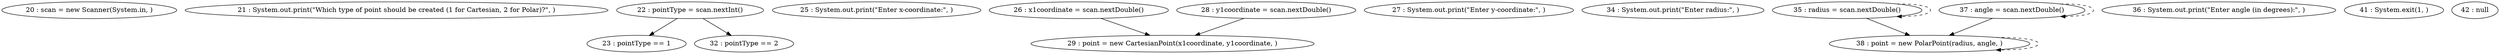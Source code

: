 digraph G {
"20 : scan = new Scanner(System.in, )"
"21 : System.out.print(\"Which type of point should be created (1 for Cartesian, 2 for Polar)?\", )"
"22 : pointType = scan.nextInt()"
"22 : pointType = scan.nextInt()" -> "23 : pointType == 1"
"22 : pointType = scan.nextInt()" -> "32 : pointType == 2"
"23 : pointType == 1"
"25 : System.out.print(\"Enter x-coordinate:\", )"
"26 : x1coordinate = scan.nextDouble()"
"26 : x1coordinate = scan.nextDouble()" -> "29 : point = new CartesianPoint(x1coordinate, y1coordinate, )"
"27 : System.out.print(\"Enter y-coordinate:\", )"
"28 : y1coordinate = scan.nextDouble()"
"28 : y1coordinate = scan.nextDouble()" -> "29 : point = new CartesianPoint(x1coordinate, y1coordinate, )"
"29 : point = new CartesianPoint(x1coordinate, y1coordinate, )"
"32 : pointType == 2"
"34 : System.out.print(\"Enter radius:\", )"
"35 : radius = scan.nextDouble()"
"35 : radius = scan.nextDouble()" -> "38 : point = new PolarPoint(radius, angle, )"
"35 : radius = scan.nextDouble()" -> "35 : radius = scan.nextDouble()" [style=dashed]
"36 : System.out.print(\"Enter angle (in degrees):\", )"
"37 : angle = scan.nextDouble()"
"37 : angle = scan.nextDouble()" -> "38 : point = new PolarPoint(radius, angle, )"
"37 : angle = scan.nextDouble()" -> "37 : angle = scan.nextDouble()" [style=dashed]
"38 : point = new PolarPoint(radius, angle, )"
"38 : point = new PolarPoint(radius, angle, )" -> "38 : point = new PolarPoint(radius, angle, )" [style=dashed]
"41 : System.exit(1, )"
"42 : null"
}